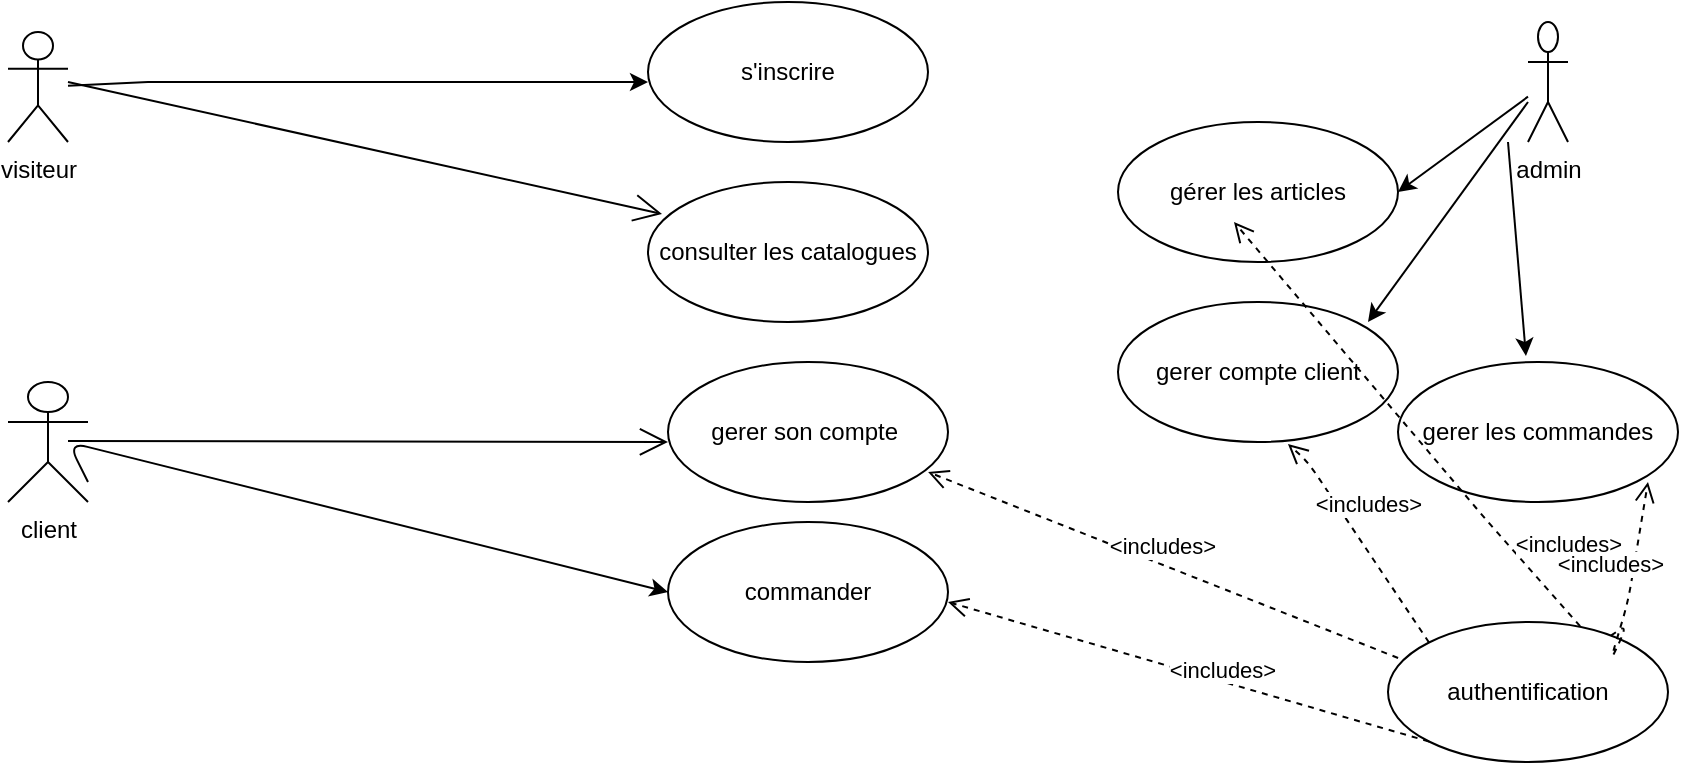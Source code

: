 <mxfile version="14.6.13" type="github">
  <diagram id="-sPflGYBX8upJjDpWGVU" name="Page-1">
    <mxGraphModel dx="868" dy="393" grid="1" gridSize="10" guides="1" tooltips="1" connect="1" arrows="1" fold="1" page="0" pageScale="1" pageWidth="827" pageHeight="1169" background="none" math="0" shadow="0">
      <root>
        <mxCell id="0" />
        <mxCell id="1" parent="0" />
        <mxCell id="eiOYExu8z7UEQSUHy1IL-17" style="edgeStyle=none;rounded=0;orthogonalLoop=1;jettySize=auto;html=1;" edge="1" parent="1" source="qaa2JaGgNFS025Txkc6Y-13">
          <mxGeometry relative="1" as="geometry">
            <mxPoint x="330" y="360" as="targetPoint" />
            <Array as="points">
              <mxPoint x="80" y="360" />
            </Array>
          </mxGeometry>
        </mxCell>
        <mxCell id="qaa2JaGgNFS025Txkc6Y-13" value="visiteur" style="shape=umlActor;verticalLabelPosition=bottom;verticalAlign=top;html=1;" parent="1" vertex="1">
          <mxGeometry x="10" y="335" width="30" height="55" as="geometry" />
        </mxCell>
        <mxCell id="eiOYExu8z7UEQSUHy1IL-1" value="consulter les catalogues" style="ellipse;whiteSpace=wrap;html=1;" vertex="1" parent="1">
          <mxGeometry x="330" y="410" width="140" height="70" as="geometry" />
        </mxCell>
        <mxCell id="eiOYExu8z7UEQSUHy1IL-33" style="edgeStyle=none;rounded=0;orthogonalLoop=1;jettySize=auto;html=1;entryX=1;entryY=0.5;entryDx=0;entryDy=0;" edge="1" parent="1" source="eiOYExu8z7UEQSUHy1IL-7" target="eiOYExu8z7UEQSUHy1IL-13">
          <mxGeometry relative="1" as="geometry" />
        </mxCell>
        <mxCell id="eiOYExu8z7UEQSUHy1IL-7" value="admin" style="shape=umlActor;verticalLabelPosition=bottom;verticalAlign=top;html=1;" vertex="1" parent="1">
          <mxGeometry x="770" y="330" width="20" height="60" as="geometry" />
        </mxCell>
        <mxCell id="eiOYExu8z7UEQSUHy1IL-9" value="s&#39;inscrire" style="ellipse;whiteSpace=wrap;html=1;" vertex="1" parent="1">
          <mxGeometry x="330" y="320" width="140" height="70" as="geometry" />
        </mxCell>
        <mxCell id="eiOYExu8z7UEQSUHy1IL-10" value="gerer son compte&amp;nbsp;" style="ellipse;whiteSpace=wrap;html=1;" vertex="1" parent="1">
          <mxGeometry x="340" y="500" width="140" height="70" as="geometry" />
        </mxCell>
        <mxCell id="eiOYExu8z7UEQSUHy1IL-12" value="commander" style="ellipse;whiteSpace=wrap;html=1;" vertex="1" parent="1">
          <mxGeometry x="340" y="580" width="140" height="70" as="geometry" />
        </mxCell>
        <mxCell id="eiOYExu8z7UEQSUHy1IL-13" value="gérer les articles" style="ellipse;whiteSpace=wrap;html=1;" vertex="1" parent="1">
          <mxGeometry x="565" y="380" width="140" height="70" as="geometry" />
        </mxCell>
        <mxCell id="eiOYExu8z7UEQSUHy1IL-14" value="authentification" style="ellipse;whiteSpace=wrap;html=1;" vertex="1" parent="1">
          <mxGeometry x="700" y="630" width="140" height="70" as="geometry" />
        </mxCell>
        <mxCell id="eiOYExu8z7UEQSUHy1IL-37" value="gerer compte client" style="ellipse;whiteSpace=wrap;html=1;" vertex="1" parent="1">
          <mxGeometry x="565" y="470" width="140" height="70" as="geometry" />
        </mxCell>
        <mxCell id="eiOYExu8z7UEQSUHy1IL-38" value="gerer les commandes" style="ellipse;whiteSpace=wrap;html=1;" vertex="1" parent="1">
          <mxGeometry x="705" y="500" width="140" height="70" as="geometry" />
        </mxCell>
        <mxCell id="eiOYExu8z7UEQSUHy1IL-42" value="" style="endArrow=open;endFill=1;endSize=12;html=1;entryX=0.05;entryY=0.229;entryDx=0;entryDy=0;entryPerimeter=0;" edge="1" parent="1" target="eiOYExu8z7UEQSUHy1IL-1">
          <mxGeometry width="160" relative="1" as="geometry">
            <mxPoint x="40" y="360" as="sourcePoint" />
            <mxPoint x="200" y="380" as="targetPoint" />
          </mxGeometry>
        </mxCell>
        <mxCell id="eiOYExu8z7UEQSUHy1IL-44" value="client" style="shape=umlActor;verticalLabelPosition=bottom;verticalAlign=top;html=1;" vertex="1" parent="1">
          <mxGeometry x="10" y="510" width="40" height="60" as="geometry" />
        </mxCell>
        <mxCell id="eiOYExu8z7UEQSUHy1IL-46" value="" style="endArrow=open;endFill=1;endSize=12;html=1;" edge="1" parent="1">
          <mxGeometry width="160" relative="1" as="geometry">
            <mxPoint x="40" y="539.5" as="sourcePoint" />
            <mxPoint x="340" y="540" as="targetPoint" />
          </mxGeometry>
        </mxCell>
        <mxCell id="eiOYExu8z7UEQSUHy1IL-48" value="" style="endArrow=classic;html=1;entryX=0;entryY=0.5;entryDx=0;entryDy=0;" edge="1" parent="1" target="eiOYExu8z7UEQSUHy1IL-12">
          <mxGeometry width="50" height="50" relative="1" as="geometry">
            <mxPoint x="50" y="560" as="sourcePoint" />
            <mxPoint x="260" y="570" as="targetPoint" />
            <Array as="points">
              <mxPoint x="40" y="540" />
            </Array>
          </mxGeometry>
        </mxCell>
        <mxCell id="eiOYExu8z7UEQSUHy1IL-50" style="edgeStyle=none;rounded=0;orthogonalLoop=1;jettySize=auto;html=1;entryX=1;entryY=0.5;entryDx=0;entryDy=0;" edge="1" parent="1">
          <mxGeometry relative="1" as="geometry">
            <mxPoint x="770" y="370" as="sourcePoint" />
            <mxPoint x="690" y="479.997" as="targetPoint" />
          </mxGeometry>
        </mxCell>
        <mxCell id="eiOYExu8z7UEQSUHy1IL-53" style="edgeStyle=none;rounded=0;orthogonalLoop=1;jettySize=auto;html=1;entryX=0.457;entryY=-0.043;entryDx=0;entryDy=0;entryPerimeter=0;" edge="1" parent="1" target="eiOYExu8z7UEQSUHy1IL-38">
          <mxGeometry relative="1" as="geometry">
            <mxPoint x="760" y="390" as="sourcePoint" />
            <mxPoint x="690" y="587.667" as="targetPoint" />
          </mxGeometry>
        </mxCell>
        <mxCell id="eiOYExu8z7UEQSUHy1IL-61" value="&amp;lt;includes&amp;gt;" style="html=1;verticalAlign=bottom;endArrow=open;dashed=1;endSize=8;exitX=0;exitY=1;exitDx=0;exitDy=0;" edge="1" parent="1" source="eiOYExu8z7UEQSUHy1IL-14">
          <mxGeometry x="-0.151" y="3" relative="1" as="geometry">
            <mxPoint x="560" y="620" as="sourcePoint" />
            <mxPoint x="480" y="620" as="targetPoint" />
            <Array as="points" />
            <mxPoint as="offset" />
          </mxGeometry>
        </mxCell>
        <mxCell id="eiOYExu8z7UEQSUHy1IL-65" value="&amp;lt;includes&amp;gt;" style="html=1;verticalAlign=bottom;endArrow=open;dashed=1;endSize=8;exitX=0.036;exitY=0.257;exitDx=0;exitDy=0;exitPerimeter=0;entryX=0.929;entryY=0.786;entryDx=0;entryDy=0;entryPerimeter=0;" edge="1" parent="1" source="eiOYExu8z7UEQSUHy1IL-14" target="eiOYExu8z7UEQSUHy1IL-10">
          <mxGeometry relative="1" as="geometry">
            <mxPoint x="660" y="600" as="sourcePoint" />
            <mxPoint x="580" y="600" as="targetPoint" />
          </mxGeometry>
        </mxCell>
        <mxCell id="eiOYExu8z7UEQSUHy1IL-66" value="&amp;lt;includes&amp;gt;" style="html=1;verticalAlign=bottom;endArrow=open;dashed=1;endSize=8;entryX=0.607;entryY=1.014;entryDx=0;entryDy=0;entryPerimeter=0;exitX=0;exitY=0;exitDx=0;exitDy=0;" edge="1" parent="1" source="eiOYExu8z7UEQSUHy1IL-14" target="eiOYExu8z7UEQSUHy1IL-37">
          <mxGeometry x="0.098" y="-8" relative="1" as="geometry">
            <mxPoint x="760" y="630" as="sourcePoint" />
            <mxPoint x="680" y="630" as="targetPoint" />
            <Array as="points">
              <mxPoint x="660" y="550" />
            </Array>
            <mxPoint as="offset" />
          </mxGeometry>
        </mxCell>
        <mxCell id="eiOYExu8z7UEQSUHy1IL-67" value="&amp;lt;includes&amp;gt;" style="html=1;verticalAlign=bottom;endArrow=open;dashed=1;endSize=8;exitX=0.686;exitY=0.029;exitDx=0;exitDy=0;exitPerimeter=0;" edge="1" parent="1" source="eiOYExu8z7UEQSUHy1IL-14">
          <mxGeometry x="-0.79" y="-17" relative="1" as="geometry">
            <mxPoint x="770" y="605" as="sourcePoint" />
            <mxPoint x="623" y="430" as="targetPoint" />
            <Array as="points">
              <mxPoint x="750" y="580" />
            </Array>
            <mxPoint as="offset" />
          </mxGeometry>
        </mxCell>
        <mxCell id="eiOYExu8z7UEQSUHy1IL-74" value="&amp;lt;includes&amp;gt;" style="html=1;verticalAlign=bottom;endArrow=open;dashed=1;endSize=8;" edge="1" parent="1" source="eiOYExu8z7UEQSUHy1IL-14">
          <mxGeometry x="0.151" y="11" relative="1" as="geometry">
            <mxPoint x="850" y="614.5" as="sourcePoint" />
            <mxPoint x="830" y="560" as="targetPoint" />
            <Array as="points">
              <mxPoint x="820" y="631" />
              <mxPoint x="811" y="650" />
              <mxPoint x="820" y="620" />
              <mxPoint x="830" y="560" />
            </Array>
            <mxPoint as="offset" />
          </mxGeometry>
        </mxCell>
      </root>
    </mxGraphModel>
  </diagram>
</mxfile>
